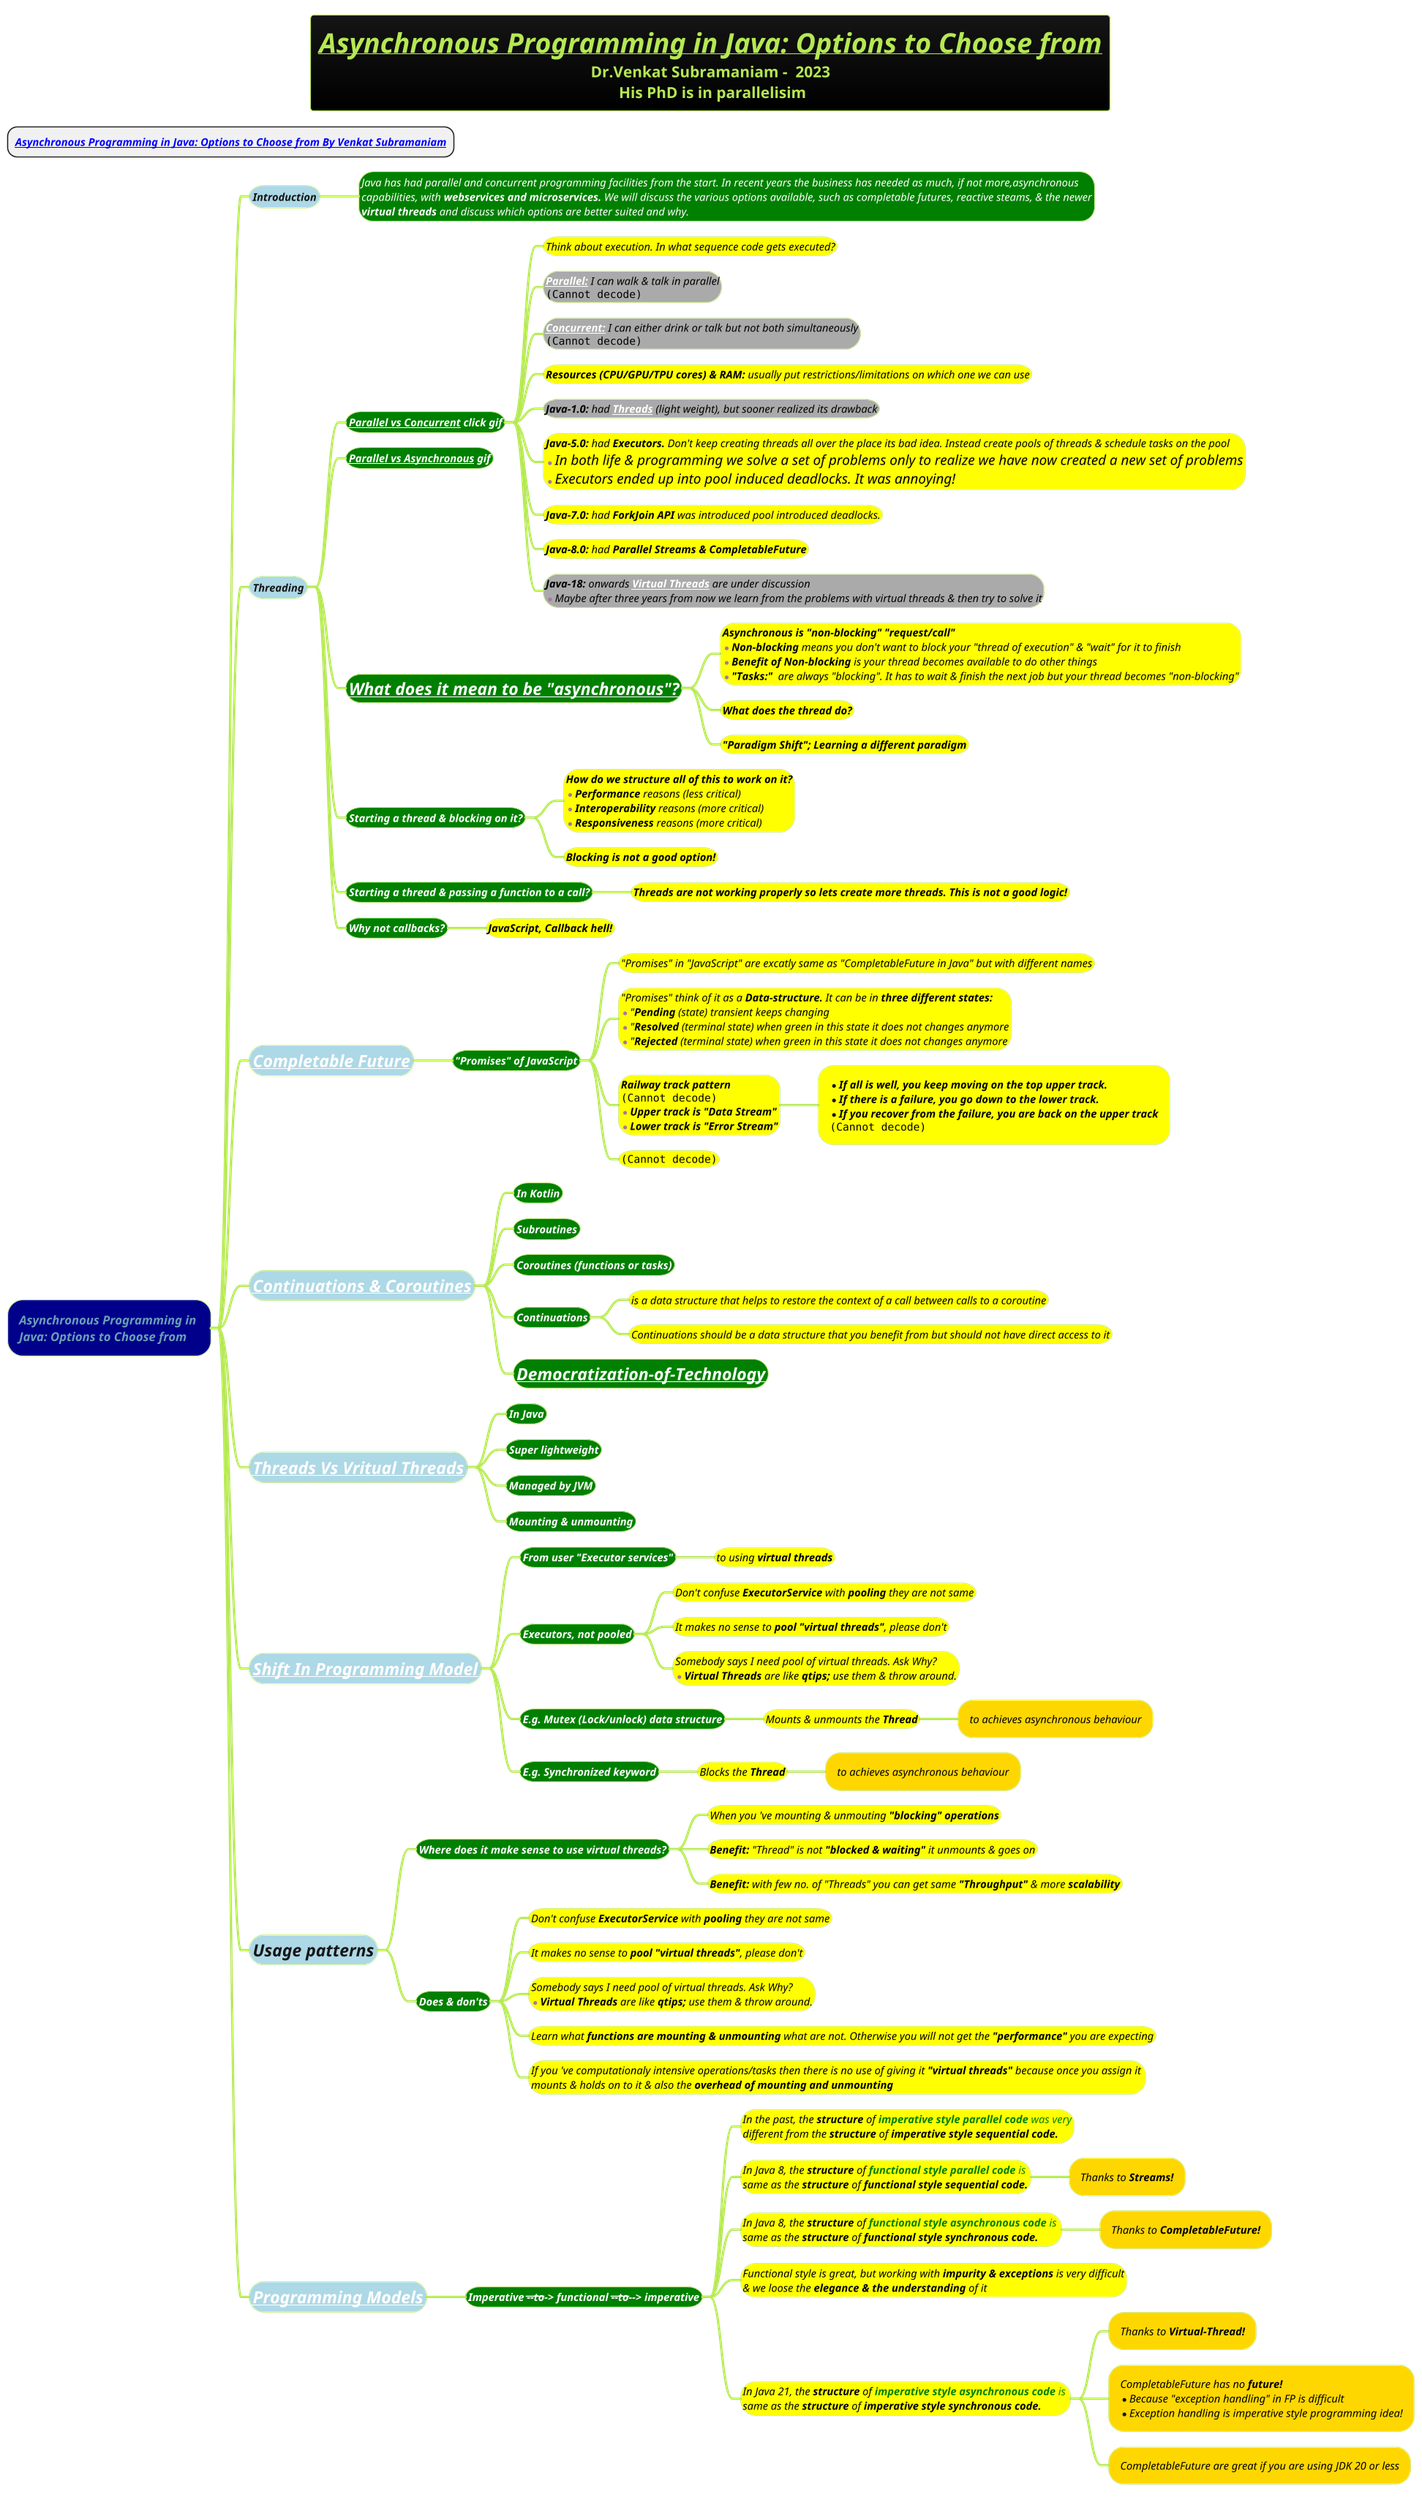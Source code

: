 @startmindmap
title =<i><b><u>Asynchronous Programming in Java: Options to Choose from \nDr.Venkat Subramaniam -  2023\n His PhD is in parallelisim
* <i><b>[[https://www.youtube.com/watch?v=1zSF1259s6w&t=4778s&ab_channel=Devoxx Asynchronous Programming in Java: Options to Choose from By Venkat Subramaniam]]
!theme hacker

*[#darkblue] <i>Asynchronous Programming in \n<i>Java: Options to Choose from
**[#lightblue] <i><color #blac><size:14>Introduction
***[#green]:<i><color #white><size:14>Java has had parallel and concurrent programming facilities from the start. In recent years the business has needed as much, if not more,asynchronous
<i><color #white><size:14>capabilities, with <b>webservices and microservices.</b> We will discuss the various options available, such as completable futures, reactive steams, & the newer
<i><color #white><size:14><b>virtual threads</b> and discuss which options are better suited and why.;

**[#lightblue] <i><color #blac><size:14>Threading
***[#green] <i><color #white><size:14><b>[[docs/3-programming-languages/Venkat-Subramaniam/gif/Multi-threading-vs-Multi-processing-programming.adoc Parallel vs Concurrent]] click gif
****[#yellow] <i><color #black><size:14>Think about execution. In what sequence code gets executed?
****[#a] <i><color #black><size:14><b>[[docs/3-programming-languages/Venkat-Subramaniam/Concurrency-and-Parallelism/Parallelism.puml Parallel:]]</b> I can walk & talk in parallel\n<img:gif/img_2.png>
****[#a] <i><color #black><size:14><b>[[docs/3-programming-languages/Venkat-Subramaniam/Concurrency-and-Parallelism/Concurrency.puml Concurrent:]]</b> I can either drink or talk but not both simultaneously\n<img:gif/img_3.png>
****[#yellow] <i><color #black><size:14><b>Resources (CPU/GPU/TPU cores) & RAM:</b> usually put restrictions/limitations on which one we can use
****[#a] <i><color #black><size:14><b>Java-1.0:</b> had <b>[[docs/3-programming-languages/Venkat-Subramaniam/Threads.puml Threads]]</b> (light weight), but sooner realized its drawback
****[#yellow] <i><color #black><size:14><b>Java-5.0:</b> had <b>Executors.</b> Don't keep creating threads all over the place its bad idea. Instead create pools of threads & schedule tasks on the pool\n*<i><color #black><size:18>In both life & programming we solve a set of problems only to realize we have now created a new set of problems\n*<i><color #black><size:18>Executors ended up into pool induced deadlocks. It was annoying!
****[#yellow] <i><color #black><size:14><b>Java-7.0:</b> had <b>ForkJoin API</b> was introduced pool introduced deadlocks.
****[#yellow] <i><color #black><size:14><b>Java-8.0:</b> had <b>Parallel Streams & CompletableFuture</b>
****[#a] <i><color #black><size:14><b>Java-18:</b> onwards <b>[[docs/3-programming-languages/Venkat-Subramaniam/Virtual-Threads.puml Virtual Threads]]</b> are under discussion\n*<i><color #black><size:14>Maybe after three years from now we learn from the problems with virtual threads & then try to solve it
***[#green] <i><color #white><size:14><b>[[docs/3-programming-languages/Venkat-Subramaniam/gif/synchronous-vs-asynchronous.adoc Parallel vs Asynchronous]] gif
***[#green] <i><color #white><size:22><b>[[docs/3-programming-languages/Venkat-Subramaniam/Spearheading-the-future-of-programming-2023.puml What does it mean to be "asynchronous"?]]
****[#yellow]:<i><color #black><size:14><b>Asynchronous is "non-blocking" "request/call"
* <i><color #black><size:14>**Non-blocking** means you don't want to block your "thread of execution" & "wait" for it to finish
* <i><color #black><size:14>**Benefit of Non-blocking** is your thread becomes available to do other things
* <i><color #black><size:14><b>"Tasks:"</b>  are always "blocking". It has to wait & finish the next job but your thread becomes "non-blocking";
****[#yellow] <i><color #black><size:14><b>What does the thread do?
****[#yellow] <i><color #black><size:14><b>"Paradigm Shift"; Learning a different paradigm
***[#green] <i><color #white><size:14><b>Starting a thread & blocking on it?
****[#yellow]:<i><color #black><size:14><b>How do we structure all of this to work on it?
* <i><color #black><size:14><b>Performance</b> reasons (less critical)
* <i><color #black><size:14><b>Interoperability</b> reasons (more critical)
* <i><color #black><size:14><b>Responsiveness</b> reasons (more critical);
****[#yellow] <i><color #black><size:14><b>Blocking is not a good option!
***[#green] <i><color #white><size:14><b>Starting a thread & passing a function to a call?
****[#yellow] <i><color #black><size:14><b>Threads are not working properly so lets create more threads. This is not a good logic!
***[#green] <i><color #white><size:14><b>Why not callbacks?
****[#yellow] <i><color #black><size:14><b>JavaScript, Callback hell!
**[#lightblue] <i><color #blac><size:22>[[docs/3-programming-languages/Venkat-Subramaniam/CompletableFuture.puml Completable Future]]
***[#green] <b><i><color #white><size:14>"Promises" of JavaScript
****[#yellow] <i><color #black><size:14>"Promises" in "JavaScript" are excatly same as "CompletableFuture in Java" but with different names
****[#yellow]:<i><color #black><size:14>"Promises" think of it as a <b>Data-structure.</b> It can be in <b>three different states:
* <i><color #black><size:14>"<b>Pending</b> (state) transient keeps changing
* <i><color #black><size:14>"<b>Resolved</b> (terminal state) when green in this state it does not changes anymore
* <i><color #black><size:14>"<b>Rejected</b> (terminal state) when green in this state it does not changes anymore;
****[#yellow]:<i><color #black><size:14><b>Railway track pattern
<img:images/img_11.png>
*<i><color #black><size:14><b>Upper track is "Data Stream"
*<i><color #black><size:14><b>Lower track is "Error Stream";
*****[#yellow]:*<i><color #black><size:14><b>If all is well, you keep moving on the top upper track.
*<i><color #black><size:14><b>If there is a failure, you go down to the lower track.
*<i><color #black><size:14><b>If you recover from the failure, you are back on the upper track
<img:images/img_12.png>;
****[#yellow] <i><color #black><size:14><img:images/img_13.png>
**[#lightblue] <i><color #blac><size:22>[[docs/3-programming-languages/Venkat-Subramaniam/Continuation-and-Coroutines.puml Continuations & Coroutines]]
***[#green] <b><i><color #white><size:14>In Kotlin
***[#green] <b><i><color #white><size:14>Subroutines
***[#green] <b><i><color #white><size:14>Coroutines (functions or tasks)
***[#green] <b><i><color #white><size:14>Continuations
****[#yellow] <i><color #black><size:14>is a data structure that helps to restore the context of a call between calls to a coroutine
****[#yellow] <i><color #black><size:14>Continuations should be a data structure that you benefit from but should not have direct access to it
***[#green] <b><i><color #white><size:22>[[docs/3-programming-languages/Venkat-Subramaniam/Democratization-of-Technology.puml Democratization-of-Technology]]
**[#lightblue] <i><color #blac><size:22>[[docs/3-programming-languages/Venkat-Subramaniam/Virtual-Threads.puml Threads Vs Vritual Threads]]
***[#green] <b><i><color #white><size:14>In Java
***[#green] <b><i><color #white><size:14>Super lightweight
***[#green] <b><i><color #white><size:14>Managed by JVM
***[#green] <b><i><color #white><size:14>Mounting & unmounting
**[#lightblue] <i><color #blac><size:22>[[docs/3-programming-languages/Venkat-Subramaniam/Spearheading-the-future-of-programming-2023.puml Shift In Programming Model]]
***[#green] <b><i><color #white><size:14>From user "Executor services"
****[#yellow] <i><color #black><size:14>to using <b>virtual threads
***[#green] <b><i><color #white><size:14>Executors, not pooled
****[#yellow] <i><color #black><size:14>Don't confuse <b>ExecutorService</b> with <b>pooling</b> they are not same
****[#yellow] <i><color #black><size:14>It makes no sense to <b>pool</b> <b>"virtual threads"</b>, please don't
****[#yellow]:<i><color #black><size:14>Somebody says I need pool of virtual threads. Ask Why?
*<i><color #black><size:14>**Virtual Threads** are like **qtips;** use them & throw around.;
***[#green] <b><i><color #white><size:14>E.g. Mutex (Lock/unlock) data structure
****[#yellow] <i><color #black><size:14>Mounts & unmounts the <b>Thread
*****[#gold] <i><color #black><size:14>to achieves asynchronous behaviour
***[#green] <b><i><color #white><size:14>E.g. Synchronized keyword
****[#yellow] <i><color #black><size:14>Blocks the <b>Thread
*****[#gold] <i><color #black><size:14>to achieves asynchronous behaviour

**[#lightblue] <i><color #blac><size:22>Usage patterns
***[#green] <b><i><color #white><size:14>Where does it make sense to use virtual threads?
****[#yellow] <i><color #black><size:14>When you 've mounting & unmouting <b>"blocking" operations
****[#yellow] <i><color #black><size:14><b>Benefit:</b> "Thread" is not <b>"blocked & waiting"</b> it unmounts & goes on
****[#yellow] <i><color #black><size:14><b>Benefit:</b> with few no. of "Threads" you can get same <b>"Throughput"</b> & more <b>scalability
***[#green] <b><i><color #white><size:14>Does & don'ts
****[#yellow] <i><color #black><size:14>Don't confuse <b>ExecutorService</b> with <b>pooling</b> they are not same
****[#yellow] <i><color #black><size:14>It makes no sense to <b>pool</b> <b>"virtual threads"</b>, please don't
****[#yellow]:<i><color #black><size:14>Somebody says I need pool of virtual threads. Ask Why?
*<i><color #black><size:14>**Virtual Threads** are like **qtips;** use them & throw around.;
****[#yellow] <i><color #black><size:14>Learn what <b>functions are mounting & unmounting</b> what are not. Otherwise you will not get the <b>"performance"</b> you are expecting
****[#yellow] <i><color #black><size:14>If you 've computationaly intensive operations/tasks then there is no use of giving it <b>"virtual threads"</b> because once you assign it \n<i><color #black><size:14>mounts & holds on to it & also the <b>overhead of mounting and unmounting

**[#lightblue] <i><color #blac><size:22>[[docs/3-programming-languages/Venkat-Subramaniam/Spearheading-the-future-of-programming-2023.puml Programming Models]]
***[#green] <b><i><color #white><size:14>Imperative ----to---> functional ----to----> imperative
****[#yellow] <i><color #black><size:14>In the past, the <b>structure</b> of <color #green><b>imperative style parallel code</b> was very\n<i><color #black><size:14>different from the <b>structure</b> of <b>imperative style sequential code.</b>
****[#yellow] <i><color #black><size:14>In Java 8, the <b>structure</b> of <color #green><b>functional style parallel code</b> is \n<i><color #black><size:14>same as the <b>structure</b> of <b>functional style sequential code.</b>
*****[#gold] <i><color #black><size:14>Thanks to <b>Streams!
****[#yellow] <i><color #black><size:14>In Java 8, the <b>structure</b> of <color #green><b>functional style asynchronous code</b> is \n<i><color #black><size:14>same as the <b>structure</b> of <b>functional style synchronous code.</b>
*****[#gold] <i><color #black><size:14>Thanks to <b>CompletableFuture!
****[#yellow] <i><color #black><size:14>Functional style is great, but working with <b>impurity & exceptions</b> is very difficult\n<i><color #black><size:14>& we loose the <b>elegance & the understanding</b> of it
****[#yellow] <i><color #black><size:14>In Java 21, the <b>structure</b> of <color #green><b>imperative style asynchronous code</b> is \n<i><color #black><size:14>same as the <b>structure</b> of <b>imperative style synchronous code.</b>
*****[#gold] <i><color #black><size:14>Thanks to <b>Virtual-Thread!
*****[#gold] <i><color #black><size:14>CompletableFuture has no <b>future! \n*<i><color #black><size:14>Because "exception handling" in FP is difficult\n*<i><color #black><size:14>Exception handling is imperative style programming idea!
*****[#gold] <i><color #black><size:14>CompletableFuture are great if you are using JDK 20 or less

@endmindmap
